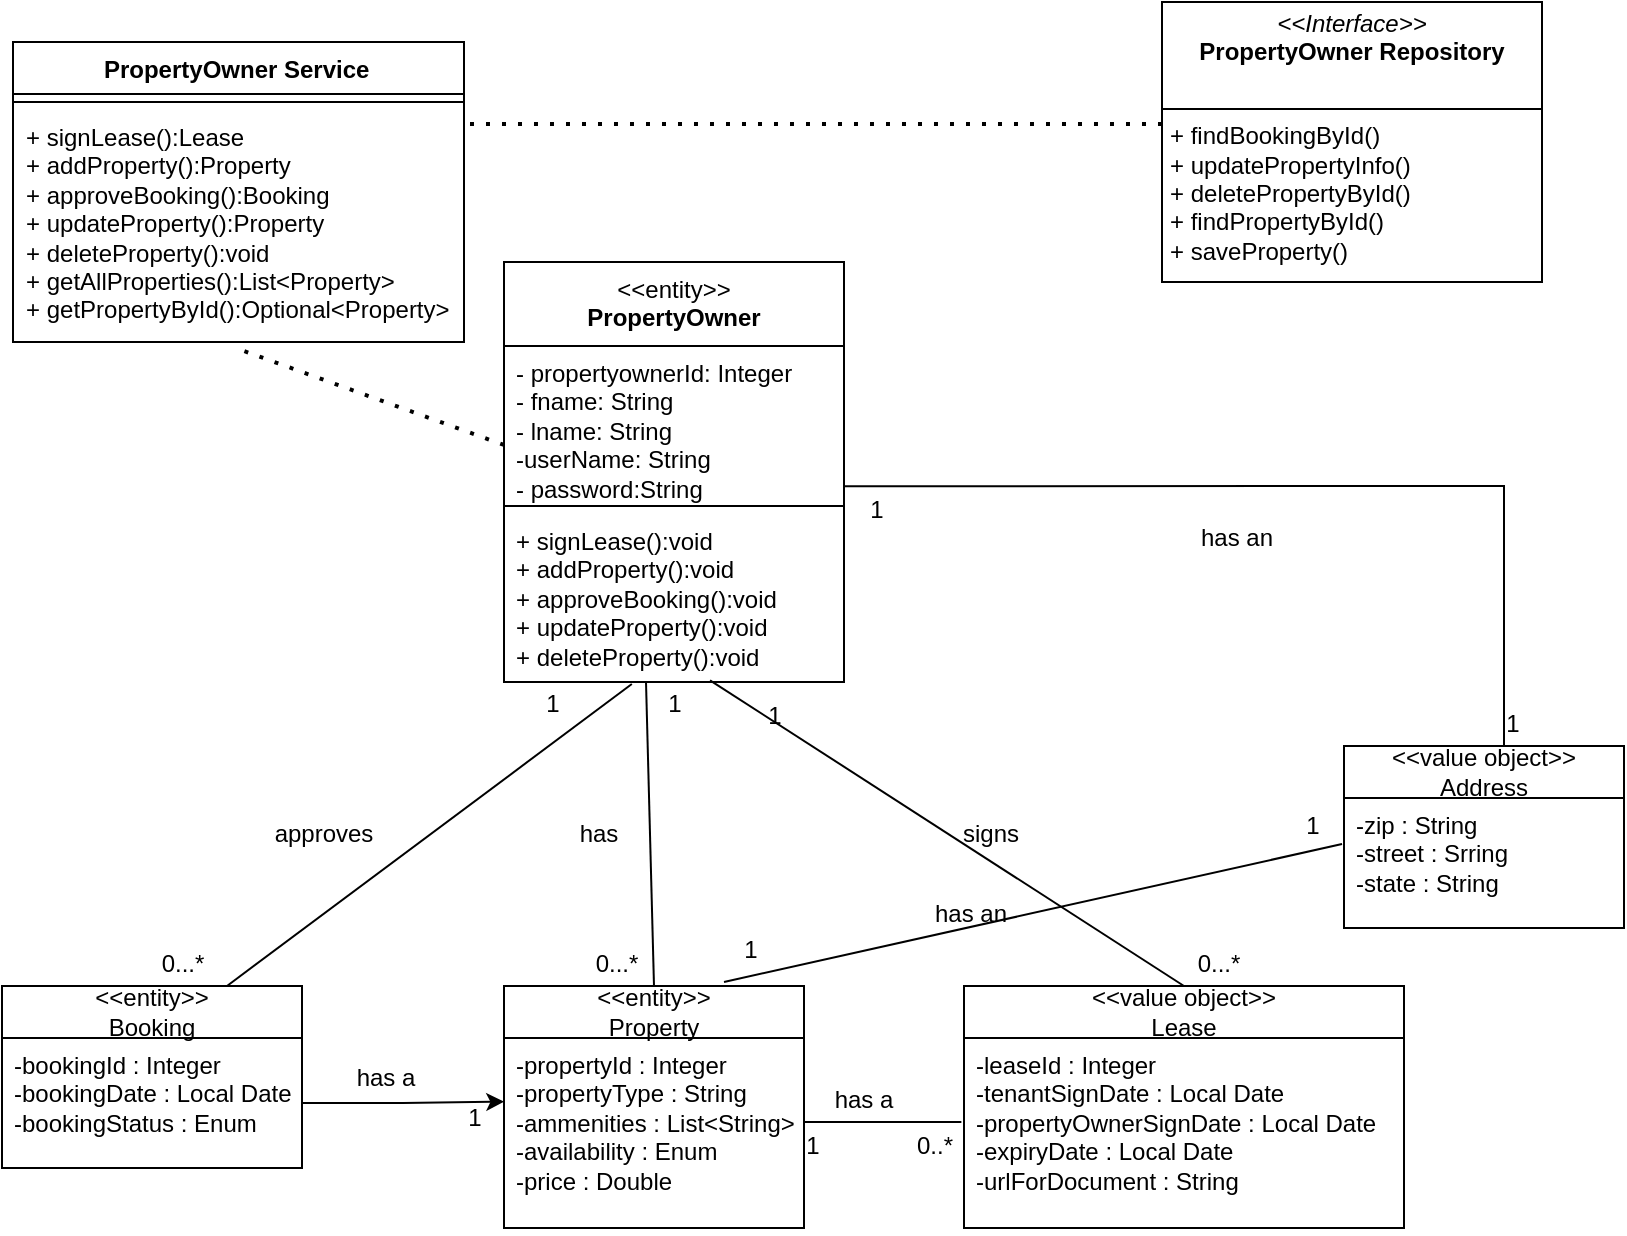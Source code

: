 <mxfile version="26.1.0">
  <diagram name="Page-1" id="vOtwhBu7A5QNr4yNKkLE">
    <mxGraphModel dx="954" dy="639" grid="1" gridSize="10" guides="1" tooltips="1" connect="1" arrows="1" fold="1" page="1" pageScale="1" pageWidth="850" pageHeight="1100" math="0" shadow="0">
      <root>
        <mxCell id="0" />
        <mxCell id="1" parent="0" />
        <mxCell id="QvlMeQB52s9vAWDjQTkU-15" value="&amp;lt;&amp;lt;entity&amp;gt;&amp;gt;&lt;br&gt;Booking" style="swimlane;fontStyle=0;childLayout=stackLayout;horizontal=1;startSize=26;fillColor=none;horizontalStack=0;resizeParent=1;resizeParentMax=0;resizeLast=0;collapsible=1;marginBottom=0;whiteSpace=wrap;html=1;" parent="1" vertex="1">
          <mxGeometry x="9" y="512" width="150" height="91" as="geometry" />
        </mxCell>
        <mxCell id="QvlMeQB52s9vAWDjQTkU-16" value="-bookingId : Integer&lt;div&gt;-bookingDate : Local Date&lt;/div&gt;&lt;div&gt;-bookingStatus : Enum&lt;/div&gt;" style="text;strokeColor=none;fillColor=none;align=left;verticalAlign=top;spacingLeft=4;spacingRight=4;overflow=hidden;rotatable=0;points=[[0,0.5],[1,0.5]];portConstraint=eastwest;whiteSpace=wrap;html=1;" parent="QvlMeQB52s9vAWDjQTkU-15" vertex="1">
          <mxGeometry y="26" width="150" height="65" as="geometry" />
        </mxCell>
        <mxCell id="QvlMeQB52s9vAWDjQTkU-17" value="&amp;lt;&amp;lt;value object&amp;gt;&amp;gt;&lt;br&gt;Lease" style="swimlane;fontStyle=0;childLayout=stackLayout;horizontal=1;startSize=26;fillColor=none;horizontalStack=0;resizeParent=1;resizeParentMax=0;resizeLast=0;collapsible=1;marginBottom=0;whiteSpace=wrap;html=1;" parent="1" vertex="1">
          <mxGeometry x="490" y="512" width="220" height="121" as="geometry" />
        </mxCell>
        <mxCell id="QvlMeQB52s9vAWDjQTkU-18" value="-leaseId : Integer&lt;div&gt;-tenantSignDate : Local Date&lt;/div&gt;&lt;div&gt;-propertyOwnerSignDate : Local Date&lt;br&gt;&lt;div&gt;-expiryDate : Local Date&lt;/div&gt;&lt;div&gt;-urlForDocument : String&lt;/div&gt;&lt;div&gt;&lt;br&gt;&lt;/div&gt;&lt;/div&gt;" style="text;strokeColor=none;fillColor=none;align=left;verticalAlign=top;spacingLeft=4;spacingRight=4;overflow=hidden;rotatable=0;points=[[0,0.5],[1,0.5]];portConstraint=eastwest;whiteSpace=wrap;html=1;" parent="QvlMeQB52s9vAWDjQTkU-17" vertex="1">
          <mxGeometry y="26" width="220" height="95" as="geometry" />
        </mxCell>
        <mxCell id="QvlMeQB52s9vAWDjQTkU-19" value="&amp;lt;&amp;lt;entity&amp;gt;&amp;gt;&lt;br&gt;Property" style="swimlane;fontStyle=0;childLayout=stackLayout;horizontal=1;startSize=26;fillColor=none;horizontalStack=0;resizeParent=1;resizeParentMax=0;resizeLast=0;collapsible=1;marginBottom=0;whiteSpace=wrap;html=1;" parent="1" vertex="1">
          <mxGeometry x="260" y="512" width="150" height="121" as="geometry" />
        </mxCell>
        <mxCell id="QvlMeQB52s9vAWDjQTkU-20" value="-propertyId : Integer&lt;div&gt;&lt;span style=&quot;background-color: transparent; color: light-dark(rgb(0, 0, 0), rgb(255, 255, 255));&quot;&gt;-propertyType : String&lt;/span&gt;&lt;/div&gt;&lt;div&gt;-ammenities : List&amp;lt;String&amp;gt;&lt;/div&gt;&lt;div&gt;&lt;div&gt;-availability : Enum&lt;/div&gt;&lt;div&gt;-price : Double&amp;nbsp;&lt;/div&gt;&lt;div&gt;&lt;br&gt;&lt;/div&gt;&lt;/div&gt;" style="text;strokeColor=none;fillColor=none;align=left;verticalAlign=top;spacingLeft=4;spacingRight=4;overflow=hidden;rotatable=0;points=[[0,0.5],[1,0.5]];portConstraint=eastwest;whiteSpace=wrap;html=1;" parent="QvlMeQB52s9vAWDjQTkU-19" vertex="1">
          <mxGeometry y="26" width="150" height="95" as="geometry" />
        </mxCell>
        <mxCell id="QvlMeQB52s9vAWDjQTkU-29" value="&lt;div&gt;&amp;lt;&amp;lt;value object&amp;gt;&amp;gt;&lt;/div&gt;Address" style="swimlane;fontStyle=0;childLayout=stackLayout;horizontal=1;startSize=26;fillColor=none;horizontalStack=0;resizeParent=1;resizeParentMax=0;resizeLast=0;collapsible=1;marginBottom=0;whiteSpace=wrap;html=1;" parent="1" vertex="1">
          <mxGeometry x="680" y="392" width="140" height="91" as="geometry" />
        </mxCell>
        <mxCell id="QvlMeQB52s9vAWDjQTkU-30" value="&lt;div&gt;-zip : String&lt;/div&gt;&lt;div&gt;-street : Srring&lt;/div&gt;&lt;div&gt;-state : String&lt;/div&gt;" style="text;strokeColor=none;fillColor=none;align=left;verticalAlign=top;spacingLeft=4;spacingRight=4;overflow=hidden;rotatable=0;points=[[0,0.5],[1,0.5]];portConstraint=eastwest;whiteSpace=wrap;html=1;" parent="QvlMeQB52s9vAWDjQTkU-29" vertex="1">
          <mxGeometry y="26" width="140" height="65" as="geometry" />
        </mxCell>
        <mxCell id="QvlMeQB52s9vAWDjQTkU-34" value="" style="endArrow=none;html=1;rounded=0;exitX=0.5;exitY=0;exitDx=0;exitDy=0;entryX=0;entryY=0;entryDx=0;entryDy=0;" parent="1" source="QvlMeQB52s9vAWDjQTkU-19" target="QUGp7r5j1x6lwB8Zi_k4-28" edge="1">
          <mxGeometry width="50" height="50" relative="1" as="geometry">
            <mxPoint x="370" y="482" as="sourcePoint" />
            <mxPoint x="334" y="350" as="targetPoint" />
          </mxGeometry>
        </mxCell>
        <mxCell id="QvlMeQB52s9vAWDjQTkU-35" style="edgeStyle=orthogonalEdgeStyle;rounded=0;orthogonalLoop=1;jettySize=auto;html=1;exitX=1;exitY=0.5;exitDx=0;exitDy=0;entryX=0.001;entryY=0.335;entryDx=0;entryDy=0;entryPerimeter=0;" parent="1" source="QvlMeQB52s9vAWDjQTkU-16" target="QvlMeQB52s9vAWDjQTkU-20" edge="1">
          <mxGeometry relative="1" as="geometry">
            <mxPoint x="220" y="459" as="targetPoint" />
          </mxGeometry>
        </mxCell>
        <mxCell id="QvlMeQB52s9vAWDjQTkU-36" value="" style="endArrow=none;html=1;rounded=0;exitX=0.75;exitY=0;exitDx=0;exitDy=0;entryX=0.376;entryY=1.012;entryDx=0;entryDy=0;entryPerimeter=0;" parent="1" source="QvlMeQB52s9vAWDjQTkU-15" edge="1" target="QUGp7r5j1x6lwB8Zi_k4-7">
          <mxGeometry width="50" height="50" relative="1" as="geometry">
            <mxPoint x="250" y="512" as="sourcePoint" />
            <mxPoint x="320" y="364" as="targetPoint" />
          </mxGeometry>
        </mxCell>
        <mxCell id="QvlMeQB52s9vAWDjQTkU-46" value="" style="endArrow=none;html=1;rounded=0;exitX=1;exitY=0.923;exitDx=0;exitDy=0;entryX=0.345;entryY=1;entryDx=0;entryDy=0;exitPerimeter=0;entryPerimeter=0;" parent="1" source="QUGp7r5j1x6lwB8Zi_k4-5" target="QvlMeQB52s9vAWDjQTkU-72" edge="1">
          <mxGeometry width="50" height="50" relative="1" as="geometry">
            <mxPoint x="410" y="305" as="sourcePoint" />
            <mxPoint x="740" y="202" as="targetPoint" />
            <Array as="points">
              <mxPoint x="760" y="262" />
            </Array>
          </mxGeometry>
        </mxCell>
        <mxCell id="QvlMeQB52s9vAWDjQTkU-47" value="" style="endArrow=none;html=1;rounded=0;entryX=0.5;entryY=0;entryDx=0;entryDy=0;exitX=0.606;exitY=0.99;exitDx=0;exitDy=0;exitPerimeter=0;" parent="1" source="QUGp7r5j1x6lwB8Zi_k4-7" target="QvlMeQB52s9vAWDjQTkU-17" edge="1">
          <mxGeometry width="50" height="50" relative="1" as="geometry">
            <mxPoint x="372.5" y="368" as="sourcePoint" />
            <mxPoint x="410" y="402" as="targetPoint" />
          </mxGeometry>
        </mxCell>
        <mxCell id="QvlMeQB52s9vAWDjQTkU-57" value="approves" style="text;html=1;align=center;verticalAlign=middle;whiteSpace=wrap;rounded=0;" parent="1" vertex="1">
          <mxGeometry x="140" y="421.25" width="60" height="30" as="geometry" />
        </mxCell>
        <mxCell id="QvlMeQB52s9vAWDjQTkU-59" value="1" style="text;html=1;align=center;verticalAlign=middle;whiteSpace=wrap;rounded=0;" parent="1" vertex="1">
          <mxGeometry x="400" y="581" width="29" height="22" as="geometry" />
        </mxCell>
        <mxCell id="QvlMeQB52s9vAWDjQTkU-61" value="signs" style="text;html=1;align=center;verticalAlign=middle;whiteSpace=wrap;rounded=0;" parent="1" vertex="1">
          <mxGeometry x="480" y="428.75" width="47" height="15" as="geometry" />
        </mxCell>
        <mxCell id="QvlMeQB52s9vAWDjQTkU-63" value="1" style="text;html=1;align=center;verticalAlign=middle;whiteSpace=wrap;rounded=0;" parent="1" vertex="1">
          <mxGeometry x="381" y="365.5" width="29" height="23" as="geometry" />
        </mxCell>
        <mxCell id="QvlMeQB52s9vAWDjQTkU-65" value="0...*" style="text;html=1;align=center;verticalAlign=middle;whiteSpace=wrap;rounded=0;" parent="1" vertex="1">
          <mxGeometry x="85" y="490" width="29" height="22" as="geometry" />
        </mxCell>
        <mxCell id="QvlMeQB52s9vAWDjQTkU-66" value="0...*" style="text;html=1;align=center;verticalAlign=middle;whiteSpace=wrap;rounded=0;" parent="1" vertex="1">
          <mxGeometry x="603" y="490" width="29" height="22" as="geometry" />
        </mxCell>
        <mxCell id="QvlMeQB52s9vAWDjQTkU-70" value="has an" style="text;html=1;align=center;verticalAlign=middle;whiteSpace=wrap;rounded=0;" parent="1" vertex="1">
          <mxGeometry x="603" y="280" width="47" height="15" as="geometry" />
        </mxCell>
        <mxCell id="QvlMeQB52s9vAWDjQTkU-71" value="1" style="text;html=1;align=center;verticalAlign=middle;whiteSpace=wrap;rounded=0;" parent="1" vertex="1">
          <mxGeometry x="432" y="262.5" width="29" height="22" as="geometry" />
        </mxCell>
        <mxCell id="QvlMeQB52s9vAWDjQTkU-72" value="1" style="text;html=1;align=center;verticalAlign=middle;whiteSpace=wrap;rounded=0;" parent="1" vertex="1">
          <mxGeometry x="750" y="370" width="29" height="22" as="geometry" />
        </mxCell>
        <mxCell id="QvlMeQB52s9vAWDjQTkU-74" value="0..*" style="text;html=1;align=center;verticalAlign=middle;whiteSpace=wrap;rounded=0;" parent="1" vertex="1">
          <mxGeometry x="461" y="581" width="29" height="22" as="geometry" />
        </mxCell>
        <mxCell id="QvlMeQB52s9vAWDjQTkU-75" value="1" style="text;html=1;align=center;verticalAlign=middle;whiteSpace=wrap;rounded=0;" parent="1" vertex="1">
          <mxGeometry x="270" y="360" width="29" height="22" as="geometry" />
        </mxCell>
        <mxCell id="QvlMeQB52s9vAWDjQTkU-76" value="1" style="text;html=1;align=center;verticalAlign=middle;whiteSpace=wrap;rounded=0;" parent="1" vertex="1">
          <mxGeometry x="231" y="566.75" width="29" height="22" as="geometry" />
        </mxCell>
        <mxCell id="QvlMeQB52s9vAWDjQTkU-77" value="has a" style="text;html=1;align=center;verticalAlign=middle;whiteSpace=wrap;rounded=0;" parent="1" vertex="1">
          <mxGeometry x="171" y="548.25" width="60" height="18.5" as="geometry" />
        </mxCell>
        <mxCell id="QvlMeQB52s9vAWDjQTkU-78" value="has a" style="text;html=1;align=center;verticalAlign=middle;whiteSpace=wrap;rounded=0;" parent="1" vertex="1">
          <mxGeometry x="410" y="560" width="60" height="17.5" as="geometry" />
        </mxCell>
        <mxCell id="QUGp7r5j1x6lwB8Zi_k4-4" value="&lt;span style=&quot;font-weight: 400;&quot;&gt;&amp;lt;&amp;lt;entity&amp;gt;&amp;gt;&lt;/span&gt;&lt;br style=&quot;font-weight: 400;&quot;&gt;PropertyOwner" style="swimlane;fontStyle=1;align=center;verticalAlign=top;childLayout=stackLayout;horizontal=1;startSize=42;horizontalStack=0;resizeParent=1;resizeParentMax=0;resizeLast=0;collapsible=1;marginBottom=0;whiteSpace=wrap;html=1;" parent="1" vertex="1">
          <mxGeometry x="260" y="150" width="170" height="210" as="geometry" />
        </mxCell>
        <mxCell id="QUGp7r5j1x6lwB8Zi_k4-5" value="- propertyownerId: Integer&lt;div&gt;- fname: String&lt;/div&gt;&lt;div&gt;- lname: String&lt;/div&gt;&lt;div&gt;-userName: String&lt;/div&gt;&lt;div&gt;- password:String&lt;/div&gt;&lt;div&gt;&lt;br&gt;&lt;/div&gt;" style="text;strokeColor=none;fillColor=none;align=left;verticalAlign=top;spacingLeft=4;spacingRight=4;overflow=hidden;rotatable=0;points=[[0,0.5],[1,0.5]];portConstraint=eastwest;whiteSpace=wrap;html=1;" parent="QUGp7r5j1x6lwB8Zi_k4-4" vertex="1">
          <mxGeometry y="42" width="170" height="76" as="geometry" />
        </mxCell>
        <mxCell id="QUGp7r5j1x6lwB8Zi_k4-6" value="" style="line;strokeWidth=1;fillColor=none;align=left;verticalAlign=middle;spacingTop=-1;spacingLeft=3;spacingRight=3;rotatable=0;labelPosition=right;points=[];portConstraint=eastwest;strokeColor=inherit;" parent="QUGp7r5j1x6lwB8Zi_k4-4" vertex="1">
          <mxGeometry y="118" width="170" height="8" as="geometry" />
        </mxCell>
        <mxCell id="QUGp7r5j1x6lwB8Zi_k4-7" value="+ signLease():void&lt;div&gt;+ addProperty():void&lt;br&gt;+ approveBooking():void&lt;br&gt;+ updateProperty():void&lt;/div&gt;&lt;div&gt;+ deleteProperty():void&lt;/div&gt;" style="text;strokeColor=none;fillColor=none;align=left;verticalAlign=top;spacingLeft=4;spacingRight=4;overflow=hidden;rotatable=0;points=[[0,0.5],[1,0.5]];portConstraint=eastwest;whiteSpace=wrap;html=1;" parent="QUGp7r5j1x6lwB8Zi_k4-4" vertex="1">
          <mxGeometry y="126" width="170" height="84" as="geometry" />
        </mxCell>
        <mxCell id="QUGp7r5j1x6lwB8Zi_k4-10" value="PropertyOwner Service&amp;nbsp;" style="swimlane;fontStyle=1;align=center;verticalAlign=top;childLayout=stackLayout;horizontal=1;startSize=26;horizontalStack=0;resizeParent=1;resizeParentMax=0;resizeLast=0;collapsible=1;marginBottom=0;whiteSpace=wrap;html=1;" parent="1" vertex="1">
          <mxGeometry x="14.5" y="40" width="225.5" height="150" as="geometry" />
        </mxCell>
        <mxCell id="QUGp7r5j1x6lwB8Zi_k4-12" value="" style="line;strokeWidth=1;fillColor=none;align=left;verticalAlign=middle;spacingTop=-1;spacingLeft=3;spacingRight=3;rotatable=0;labelPosition=right;points=[];portConstraint=eastwest;strokeColor=inherit;" parent="QUGp7r5j1x6lwB8Zi_k4-10" vertex="1">
          <mxGeometry y="26" width="225.5" height="8" as="geometry" />
        </mxCell>
        <mxCell id="QUGp7r5j1x6lwB8Zi_k4-13" value="+ signLease():Lease&lt;div&gt;+ addProperty():Property&lt;br&gt;+ approveBooking():Booking&lt;br&gt;+&amp;nbsp;&lt;span style=&quot;background-color: transparent; color: light-dark(rgb(0, 0, 0), rgb(255, 255, 255));&quot;&gt;updateProperty():Property&lt;br&gt;+ deleteProperty():void&lt;br&gt;+ getAllProperties():List&amp;lt;Property&amp;gt;&lt;br&gt;+ getPropertyById():Optional&amp;lt;Property&amp;gt;&lt;/span&gt;&lt;/div&gt;" style="text;strokeColor=none;fillColor=none;align=left;verticalAlign=top;spacingLeft=4;spacingRight=4;overflow=hidden;rotatable=0;points=[[0,0.5],[1,0.5]];portConstraint=eastwest;whiteSpace=wrap;html=1;" parent="QUGp7r5j1x6lwB8Zi_k4-10" vertex="1">
          <mxGeometry y="34" width="225.5" height="116" as="geometry" />
        </mxCell>
        <mxCell id="QUGp7r5j1x6lwB8Zi_k4-23" value="&lt;p style=&quot;margin:0px;margin-top:4px;text-align:center;&quot;&gt;&lt;i&gt;&amp;lt;&amp;lt;Interface&amp;gt;&amp;gt;&lt;/i&gt;&lt;br&gt;&lt;b&gt;PropertyOwner Repository&lt;/b&gt;&lt;/p&gt;&lt;p style=&quot;margin:0px;margin-left:4px;&quot;&gt;&lt;br&gt;&lt;/p&gt;&lt;hr size=&quot;1&quot; style=&quot;border-style:solid;&quot;&gt;&lt;p style=&quot;margin:0px;margin-left:4px;&quot;&gt;+ findBookingById()&lt;br&gt;+ updatePropertyInfo()&lt;/p&gt;&lt;p style=&quot;margin:0px;margin-left:4px;&quot;&gt;+ deletePropertyById()&lt;/p&gt;&lt;p style=&quot;margin:0px;margin-left:4px;&quot;&gt;+ findPropertyById()&lt;br&gt;+ saveProperty()&lt;/p&gt;" style="verticalAlign=top;align=left;overflow=fill;html=1;whiteSpace=wrap;" parent="1" vertex="1">
          <mxGeometry x="589" y="20" width="190" height="140" as="geometry" />
        </mxCell>
        <mxCell id="QUGp7r5j1x6lwB8Zi_k4-25" value="" style="endArrow=none;html=1;rounded=0;entryX=-0.006;entryY=0.442;entryDx=0;entryDy=0;entryPerimeter=0;" parent="1" target="QvlMeQB52s9vAWDjQTkU-18" edge="1">
          <mxGeometry width="50" height="50" relative="1" as="geometry">
            <mxPoint x="410" y="580" as="sourcePoint" />
            <mxPoint x="450" y="532.5" as="targetPoint" />
          </mxGeometry>
        </mxCell>
        <mxCell id="QUGp7r5j1x6lwB8Zi_k4-27" value="has" style="text;html=1;align=center;verticalAlign=middle;whiteSpace=wrap;rounded=0;" parent="1" vertex="1">
          <mxGeometry x="284" y="428" width="47" height="15" as="geometry" />
        </mxCell>
        <mxCell id="QUGp7r5j1x6lwB8Zi_k4-28" value="1" style="text;html=1;align=center;verticalAlign=middle;whiteSpace=wrap;rounded=0;" parent="1" vertex="1">
          <mxGeometry x="331" y="360" width="29" height="22" as="geometry" />
        </mxCell>
        <mxCell id="QUGp7r5j1x6lwB8Zi_k4-29" value="0...*" style="text;html=1;align=center;verticalAlign=middle;whiteSpace=wrap;rounded=0;" parent="1" vertex="1">
          <mxGeometry x="302" y="490" width="29" height="22" as="geometry" />
        </mxCell>
        <mxCell id="QUGp7r5j1x6lwB8Zi_k4-31" value="" style="endArrow=none;dashed=1;html=1;dashPattern=1 3;strokeWidth=2;rounded=0;exitX=0;exitY=0.651;exitDx=0;exitDy=0;exitPerimeter=0;entryX=0.494;entryY=1.026;entryDx=0;entryDy=0;entryPerimeter=0;" parent="1" source="QUGp7r5j1x6lwB8Zi_k4-5" target="QUGp7r5j1x6lwB8Zi_k4-13" edge="1">
          <mxGeometry width="50" height="50" relative="1" as="geometry">
            <mxPoint x="130" y="200" as="sourcePoint" />
            <mxPoint x="180" y="150" as="targetPoint" />
          </mxGeometry>
        </mxCell>
        <mxCell id="QUGp7r5j1x6lwB8Zi_k4-33" value="" style="endArrow=none;dashed=1;html=1;dashPattern=1 3;strokeWidth=2;rounded=0;exitX=0;exitY=0.436;exitDx=0;exitDy=0;exitPerimeter=0;entryX=1.004;entryY=0.06;entryDx=0;entryDy=0;entryPerimeter=0;" parent="1" source="QUGp7r5j1x6lwB8Zi_k4-23" target="QUGp7r5j1x6lwB8Zi_k4-13" edge="1">
          <mxGeometry width="50" height="50" relative="1" as="geometry">
            <mxPoint x="284" y="247" as="sourcePoint" />
            <mxPoint x="190" y="80" as="targetPoint" />
          </mxGeometry>
        </mxCell>
        <mxCell id="D5Vz-V-ncuheJmEVAfu7-1" value="" style="endArrow=none;html=1;rounded=0;entryX=-0.007;entryY=0.354;entryDx=0;entryDy=0;entryPerimeter=0;" edge="1" parent="1" target="QvlMeQB52s9vAWDjQTkU-30">
          <mxGeometry width="50" height="50" relative="1" as="geometry">
            <mxPoint x="370" y="510" as="sourcePoint" />
            <mxPoint x="450" y="350" as="targetPoint" />
          </mxGeometry>
        </mxCell>
        <mxCell id="D5Vz-V-ncuheJmEVAfu7-2" value="1" style="text;html=1;align=center;verticalAlign=middle;whiteSpace=wrap;rounded=0;" vertex="1" parent="1">
          <mxGeometry x="369" y="483" width="29" height="22" as="geometry" />
        </mxCell>
        <mxCell id="D5Vz-V-ncuheJmEVAfu7-3" value="1" style="text;html=1;align=center;verticalAlign=middle;whiteSpace=wrap;rounded=0;" vertex="1" parent="1">
          <mxGeometry x="650" y="421" width="29" height="22" as="geometry" />
        </mxCell>
        <mxCell id="D5Vz-V-ncuheJmEVAfu7-4" value="has an" style="text;html=1;align=center;verticalAlign=middle;whiteSpace=wrap;rounded=0;" vertex="1" parent="1">
          <mxGeometry x="470" y="468" width="47" height="15" as="geometry" />
        </mxCell>
      </root>
    </mxGraphModel>
  </diagram>
</mxfile>
